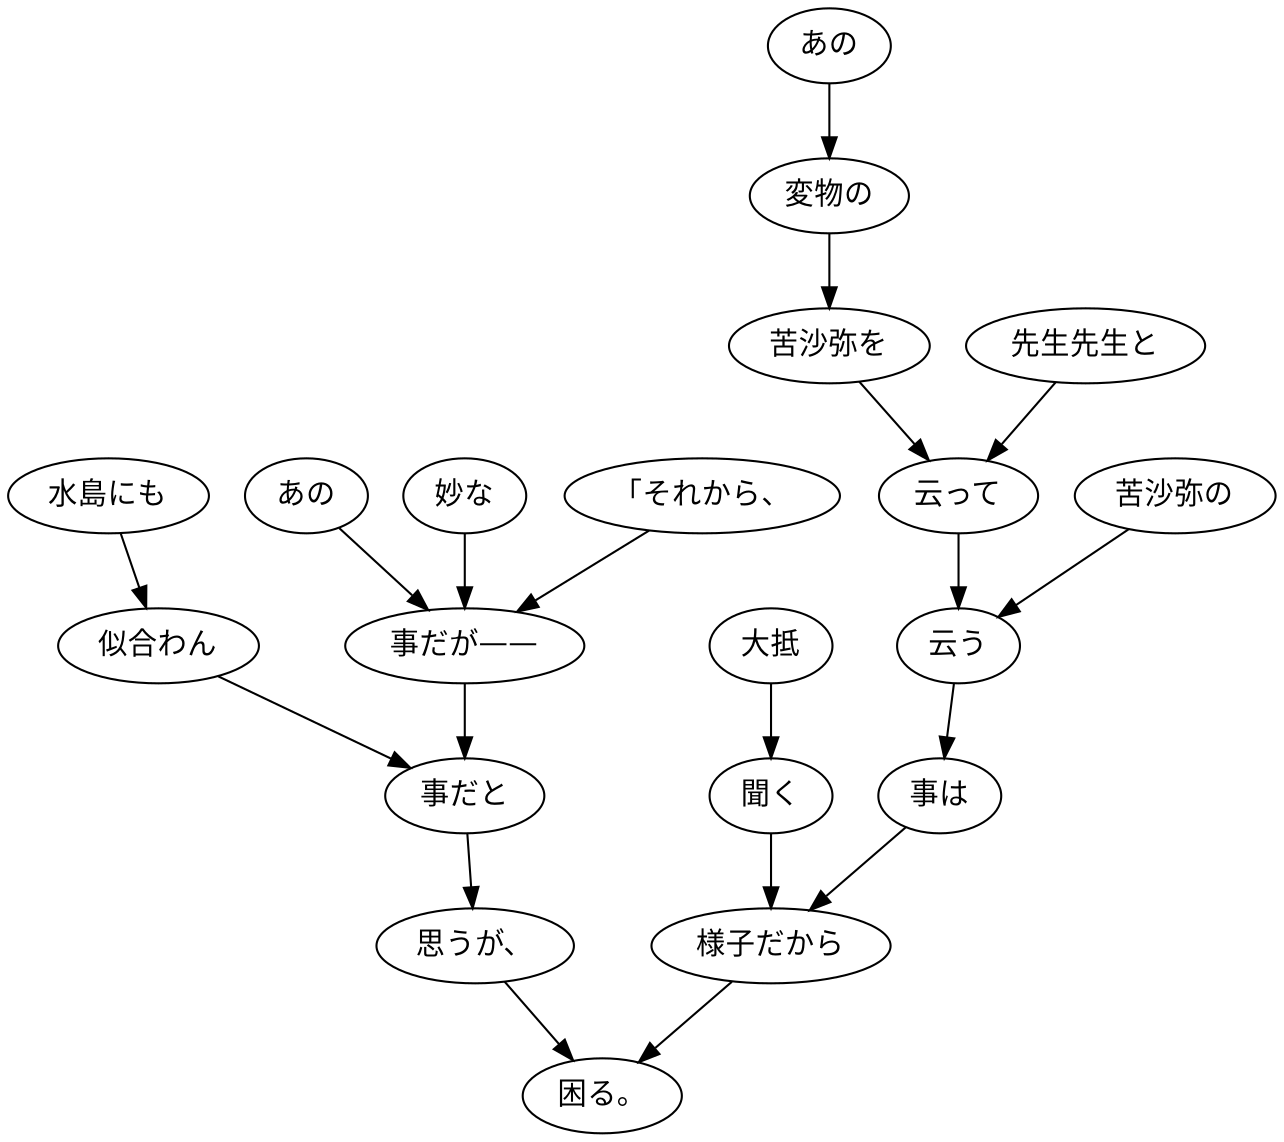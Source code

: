 digraph graph2167 {
	node0 [label="「それから、"];
	node1 [label="あの"];
	node2 [label="妙な"];
	node3 [label="事だが——"];
	node4 [label="水島にも"];
	node5 [label="似合わん"];
	node6 [label="事だと"];
	node7 [label="思うが、"];
	node8 [label="あの"];
	node9 [label="変物の"];
	node10 [label="苦沙弥を"];
	node11 [label="先生先生と"];
	node12 [label="云って"];
	node13 [label="苦沙弥の"];
	node14 [label="云う"];
	node15 [label="事は"];
	node16 [label="大抵"];
	node17 [label="聞く"];
	node18 [label="様子だから"];
	node19 [label="困る。"];
	node0 -> node3;
	node1 -> node3;
	node2 -> node3;
	node3 -> node6;
	node4 -> node5;
	node5 -> node6;
	node6 -> node7;
	node7 -> node19;
	node8 -> node9;
	node9 -> node10;
	node10 -> node12;
	node11 -> node12;
	node12 -> node14;
	node13 -> node14;
	node14 -> node15;
	node15 -> node18;
	node16 -> node17;
	node17 -> node18;
	node18 -> node19;
}
